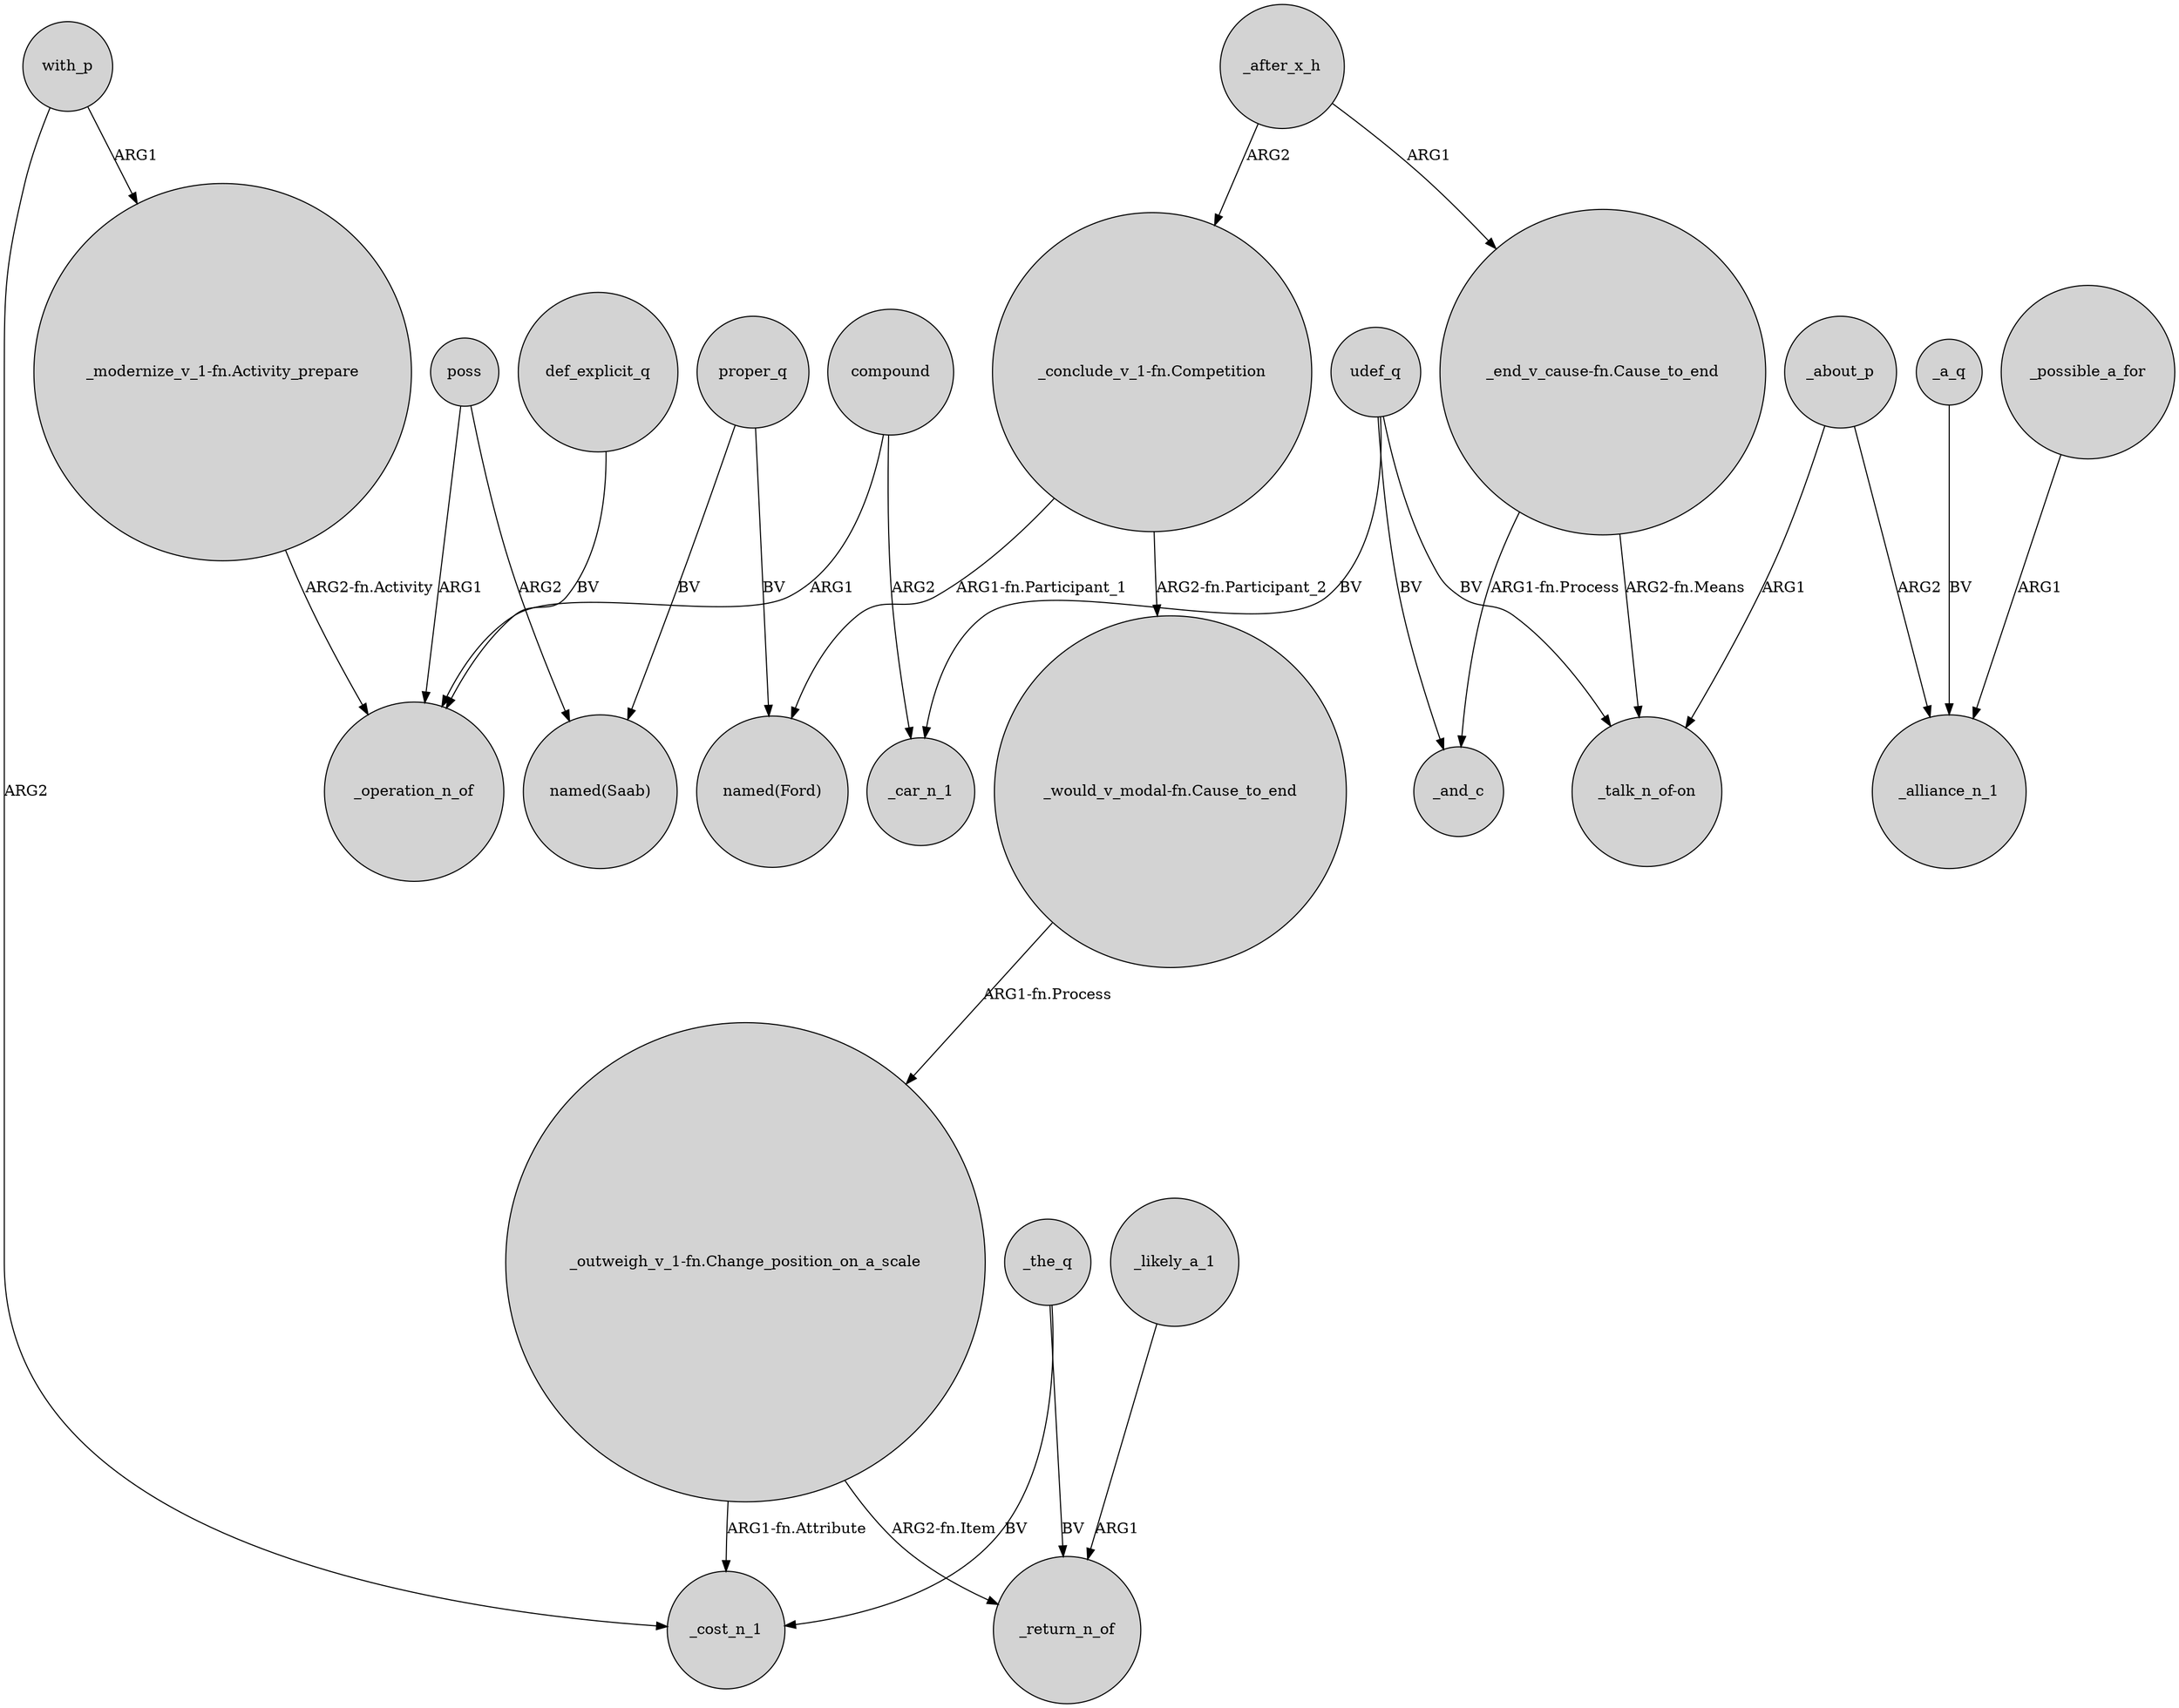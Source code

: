 digraph {
	node [shape=circle style=filled]
	"_modernize_v_1-fn.Activity_prepare" -> _operation_n_of [label="ARG2-fn.Activity"]
	proper_q -> "named(Ford)" [label=BV]
	"_outweigh_v_1-fn.Change_position_on_a_scale" -> _return_n_of [label="ARG2-fn.Item"]
	_after_x_h -> "_end_v_cause-fn.Cause_to_end" [label=ARG1]
	_a_q -> _alliance_n_1 [label=BV]
	"_would_v_modal-fn.Cause_to_end" -> "_outweigh_v_1-fn.Change_position_on_a_scale" [label="ARG1-fn.Process"]
	_the_q -> _return_n_of [label=BV]
	poss -> _operation_n_of [label=ARG1]
	_the_q -> _cost_n_1 [label=BV]
	with_p -> _cost_n_1 [label=ARG2]
	compound -> _operation_n_of [label=ARG1]
	udef_q -> _and_c [label=BV]
	"_outweigh_v_1-fn.Change_position_on_a_scale" -> _cost_n_1 [label="ARG1-fn.Attribute"]
	"_conclude_v_1-fn.Competition" -> "named(Ford)" [label="ARG1-fn.Participant_1"]
	compound -> _car_n_1 [label=ARG2]
	proper_q -> "named(Saab)" [label=BV]
	udef_q -> _car_n_1 [label=BV]
	_about_p -> _alliance_n_1 [label=ARG2]
	"_end_v_cause-fn.Cause_to_end" -> _and_c [label="ARG1-fn.Process"]
	_likely_a_1 -> _return_n_of [label=ARG1]
	def_explicit_q -> _operation_n_of [label=BV]
	_about_p -> "_talk_n_of-on" [label=ARG1]
	with_p -> "_modernize_v_1-fn.Activity_prepare" [label=ARG1]
	_possible_a_for -> _alliance_n_1 [label=ARG1]
	"_conclude_v_1-fn.Competition" -> "_would_v_modal-fn.Cause_to_end" [label="ARG2-fn.Participant_2"]
	"_end_v_cause-fn.Cause_to_end" -> "_talk_n_of-on" [label="ARG2-fn.Means"]
	_after_x_h -> "_conclude_v_1-fn.Competition" [label=ARG2]
	udef_q -> "_talk_n_of-on" [label=BV]
	poss -> "named(Saab)" [label=ARG2]
}
